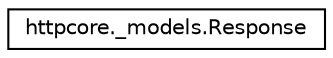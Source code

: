digraph "Graphical Class Hierarchy"
{
 // LATEX_PDF_SIZE
  edge [fontname="Helvetica",fontsize="10",labelfontname="Helvetica",labelfontsize="10"];
  node [fontname="Helvetica",fontsize="10",shape=record];
  rankdir="LR";
  Node0 [label="httpcore._models.Response",height=0.2,width=0.4,color="black", fillcolor="white", style="filled",URL="$classhttpcore_1_1__models_1_1Response.html",tooltip=" "];
}
